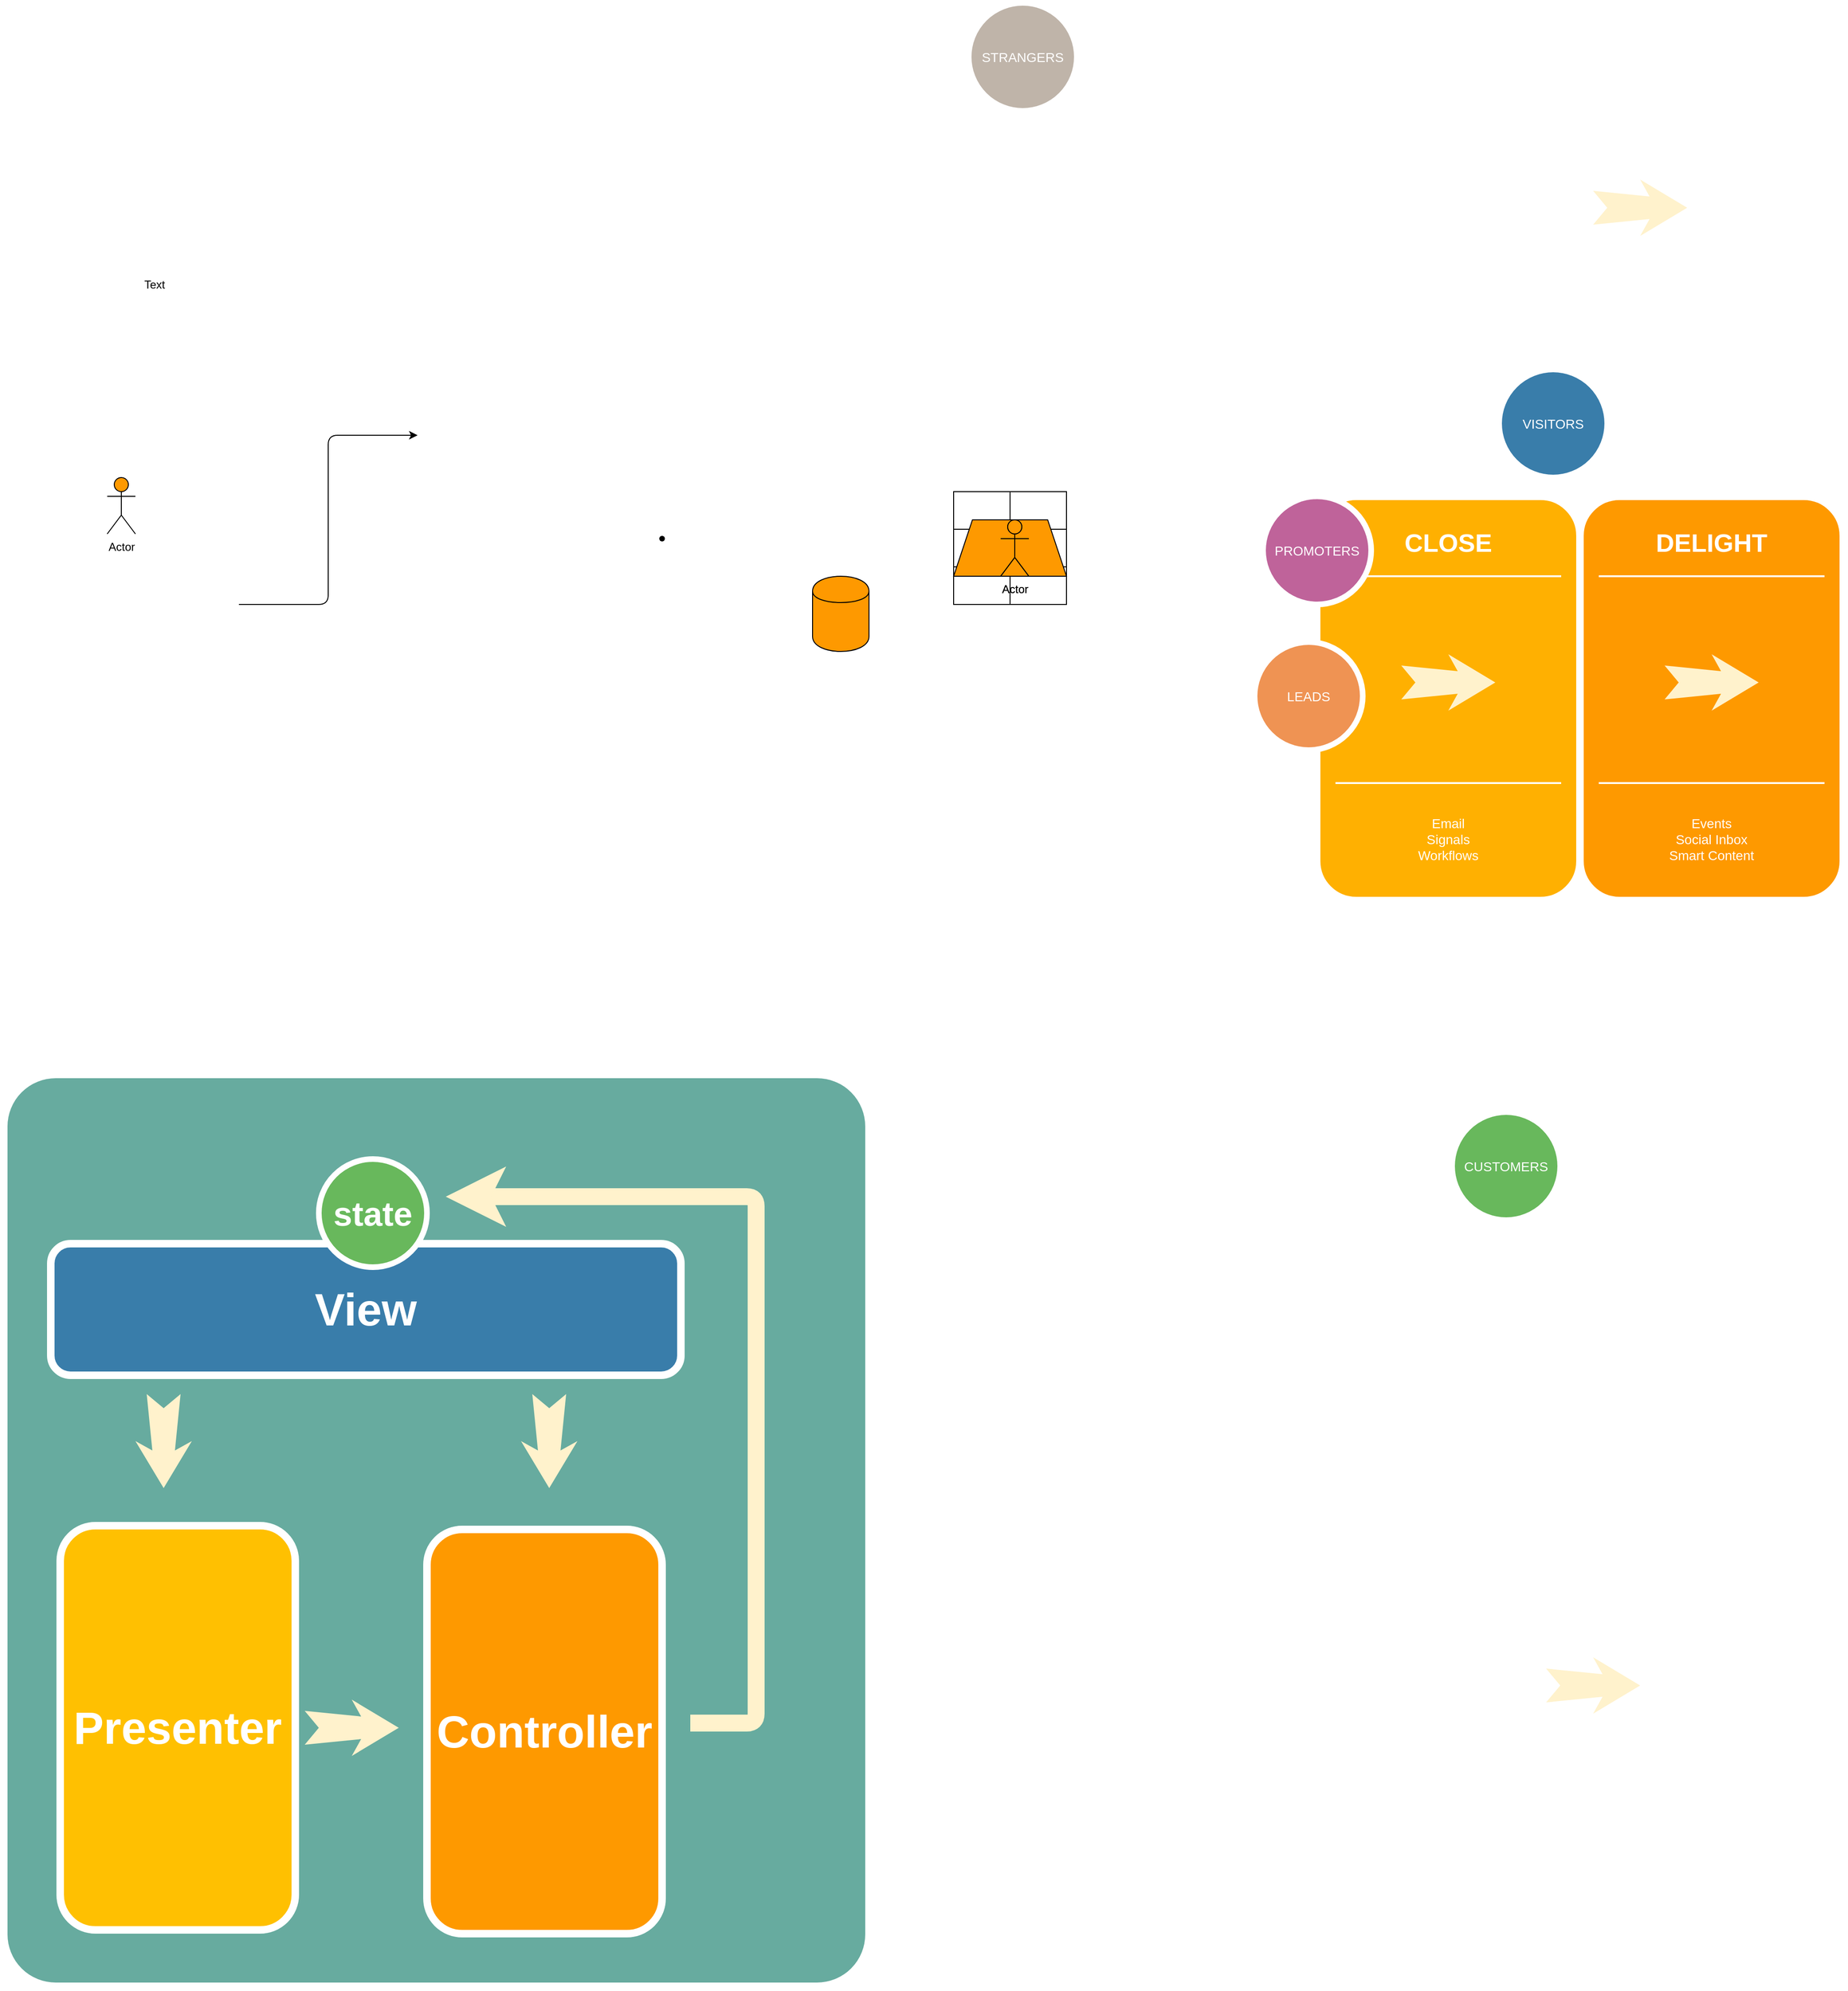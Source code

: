 <mxfile version="14.9.2" type="github">
  <diagram name="Page-1" id="12e1b939-464a-85fe-373e-61e167be1490">
    <mxGraphModel dx="2365" dy="1248" grid="1" gridSize="10" guides="1" tooltips="1" connect="1" arrows="1" fold="1" page="1" pageScale="1.5" pageWidth="1169" pageHeight="826" background="none" math="0" shadow="0">
      <root>
        <mxCell id="0" />
        <mxCell id="1" parent="0" />
        <mxCell id="60da8b9f42644d3a-2" value="" style="whiteSpace=wrap;html=1;rounded=1;shadow=0;strokeWidth=8;fontSize=20;align=center;strokeColor=#FFFFFF;arcSize=6;fillColor=#67AB9F;" parent="1" vertex="1">
          <mxGeometry x="40" y="1160" width="920" height="970" as="geometry" />
        </mxCell>
        <mxCell id="60da8b9f42644d3a-3" value="ATTRACT" style="text;html=1;strokeColor=none;fillColor=none;align=center;verticalAlign=middle;whiteSpace=wrap;rounded=0;shadow=0;fontSize=27;fontColor=#FFFFFF;fontStyle=1" parent="1" vertex="1">
          <mxGeometry x="1010" y="210" width="280" height="60" as="geometry" />
        </mxCell>
        <mxCell id="60da8b9f42644d3a-6" value="" style="line;strokeWidth=2;html=1;rounded=0;shadow=0;fontSize=27;align=center;fillColor=none;strokeColor=#FFFFFF;" parent="1" vertex="1">
          <mxGeometry x="940" y="555" width="240" height="10" as="geometry" />
        </mxCell>
        <mxCell id="60da8b9f42644d3a-8" value="STRANGERS" style="ellipse;whiteSpace=wrap;html=1;rounded=0;shadow=0;strokeWidth=6;fontSize=14;align=center;fillColor=#BFB4A9;strokeColor=#FFFFFF;fontColor=#FFFFFF;" parent="1" vertex="1">
          <mxGeometry x="1066" y="20" width="115" height="115" as="geometry" />
        </mxCell>
        <mxCell id="jrMAKAnjslVKjzNNqhJT-14" style="edgeStyle=orthogonalEdgeStyle;rounded=0;orthogonalLoop=1;jettySize=auto;html=1;exitX=0;exitY=0;exitDx=60;exitDy=18;exitPerimeter=0;" edge="1" parent="1" source="60da8b9f42644d3a-9">
          <mxGeometry relative="1" as="geometry">
            <mxPoint x="220" y="1580" as="targetPoint" />
          </mxGeometry>
        </mxCell>
        <mxCell id="60da8b9f42644d3a-9" value="" style="html=1;shadow=0;dashed=0;align=center;verticalAlign=middle;shape=mxgraph.arrows2.stylisedArrow;dy=0.6;dx=40;notch=15;feather=0.4;rounded=0;strokeWidth=1;fontSize=27;strokeColor=none;fillColor=#fff2cc;rotation=90;" parent="1" vertex="1">
          <mxGeometry x="160" y="1520" width="100" height="60" as="geometry" />
        </mxCell>
        <mxCell id="60da8b9f42644d3a-17" value="&lt;font style=&quot;font-size: 48px&quot; color=&quot;#ffffff&quot;&gt;&lt;b&gt;Presenter&lt;/b&gt;&lt;/font&gt;" style="whiteSpace=wrap;html=1;rounded=1;shadow=0;strokeWidth=8;fontSize=20;align=center;fillColor=#FFC001;strokeColor=#FFFFFF;" parent="1" vertex="1">
          <mxGeometry x="100" y="1640" width="250" height="430" as="geometry" />
        </mxCell>
        <mxCell id="60da8b9f42644d3a-18" value="CONVERT" style="text;html=1;strokeColor=none;fillColor=none;align=center;verticalAlign=middle;whiteSpace=wrap;rounded=0;shadow=0;fontSize=27;fontColor=#FFFFFF;fontStyle=1" parent="1" vertex="1">
          <mxGeometry x="1640" y="60" width="280" height="60" as="geometry" />
        </mxCell>
        <mxCell id="60da8b9f42644d3a-19" value="Forms&lt;div&gt;Calls-to-Action&lt;/div&gt;&lt;div&gt;Landing Pages&lt;/div&gt;" style="text;html=1;strokeColor=none;fillColor=none;align=center;verticalAlign=middle;whiteSpace=wrap;rounded=0;shadow=0;fontSize=14;fontColor=#FFFFFF;" parent="1" vertex="1">
          <mxGeometry x="1640" y="360" width="280" height="90" as="geometry" />
        </mxCell>
        <mxCell id="60da8b9f42644d3a-20" value="" style="line;strokeWidth=2;html=1;rounded=0;shadow=0;fontSize=27;align=center;fillColor=none;strokeColor=#FFFFFF;" parent="1" vertex="1">
          <mxGeometry x="1660" y="120" width="240" height="10" as="geometry" />
        </mxCell>
        <mxCell id="60da8b9f42644d3a-21" value="" style="line;strokeWidth=2;html=1;rounded=0;shadow=0;fontSize=27;align=center;fillColor=none;strokeColor=#FFFFFF;" parent="1" vertex="1">
          <mxGeometry x="1660" y="340" width="240" height="10" as="geometry" />
        </mxCell>
        <mxCell id="60da8b9f42644d3a-22" value="VISITORS" style="ellipse;whiteSpace=wrap;html=1;rounded=0;shadow=0;strokeWidth=6;fontSize=14;align=center;fillColor=#397DAA;strokeColor=#FFFFFF;fontColor=#FFFFFF;" parent="1" vertex="1">
          <mxGeometry x="1630" y="410" width="115" height="115" as="geometry" />
        </mxCell>
        <mxCell id="60da8b9f42644d3a-23" value="" style="html=1;shadow=0;dashed=0;align=center;verticalAlign=middle;shape=mxgraph.arrows2.stylisedArrow;dy=0.6;dx=40;notch=15;feather=0.4;rounded=0;strokeWidth=1;fontSize=27;strokeColor=none;fillColor=#fff2cc;" parent="1" vertex="1">
          <mxGeometry x="1730" y="208" width="100" height="60" as="geometry" />
        </mxCell>
        <mxCell id="60da8b9f42644d3a-24" value="" style="whiteSpace=wrap;html=1;rounded=1;shadow=0;strokeWidth=8;fontSize=20;align=center;fillColor=#FFB001;strokeColor=#FFFFFF;" parent="1" vertex="1">
          <mxGeometry x="1436" y="545" width="280" height="430" as="geometry" />
        </mxCell>
        <mxCell id="60da8b9f42644d3a-25" value="CLOSE" style="text;html=1;strokeColor=none;fillColor=none;align=center;verticalAlign=middle;whiteSpace=wrap;rounded=0;shadow=0;fontSize=27;fontColor=#FFFFFF;fontStyle=1" parent="1" vertex="1">
          <mxGeometry x="1436" y="565" width="280" height="60" as="geometry" />
        </mxCell>
        <mxCell id="60da8b9f42644d3a-26" value="Email&lt;div&gt;Signals&lt;/div&gt;&lt;div&gt;Workflows&lt;/div&gt;" style="text;html=1;strokeColor=none;fillColor=none;align=center;verticalAlign=middle;whiteSpace=wrap;rounded=0;shadow=0;fontSize=14;fontColor=#FFFFFF;" parent="1" vertex="1">
          <mxGeometry x="1436" y="865" width="280" height="90" as="geometry" />
        </mxCell>
        <mxCell id="60da8b9f42644d3a-27" value="" style="line;strokeWidth=2;html=1;rounded=0;shadow=0;fontSize=27;align=center;fillColor=none;strokeColor=#FFFFFF;" parent="1" vertex="1">
          <mxGeometry x="1456" y="625" width="240" height="10" as="geometry" />
        </mxCell>
        <mxCell id="60da8b9f42644d3a-28" value="" style="line;strokeWidth=2;html=1;rounded=0;shadow=0;fontSize=27;align=center;fillColor=none;strokeColor=#FFFFFF;" parent="1" vertex="1">
          <mxGeometry x="1456" y="845" width="240" height="10" as="geometry" />
        </mxCell>
        <mxCell id="60da8b9f42644d3a-29" value="LEADS" style="ellipse;whiteSpace=wrap;html=1;rounded=0;shadow=0;strokeWidth=6;fontSize=14;align=center;fillColor=#EF9353;strokeColor=#FFFFFF;fontColor=#FFFFFF;" parent="1" vertex="1">
          <mxGeometry x="1370" y="700" width="115" height="115" as="geometry" />
        </mxCell>
        <mxCell id="60da8b9f42644d3a-30" value="" style="html=1;shadow=0;dashed=0;align=center;verticalAlign=middle;shape=mxgraph.arrows2.stylisedArrow;dy=0.6;dx=40;notch=15;feather=0.4;rounded=0;strokeWidth=1;fontSize=27;strokeColor=none;fillColor=#fff2cc;" parent="1" vertex="1">
          <mxGeometry x="1526" y="713" width="100" height="60" as="geometry" />
        </mxCell>
        <mxCell id="60da8b9f42644d3a-31" value="" style="whiteSpace=wrap;html=1;rounded=1;shadow=0;strokeWidth=8;fontSize=20;align=center;fillColor=#FE9900;strokeColor=#FFFFFF;" parent="1" vertex="1">
          <mxGeometry x="1716" y="545" width="280" height="430" as="geometry" />
        </mxCell>
        <mxCell id="60da8b9f42644d3a-32" value="DELIGHT" style="text;html=1;strokeColor=none;fillColor=none;align=center;verticalAlign=middle;whiteSpace=wrap;rounded=0;shadow=0;fontSize=27;fontColor=#FFFFFF;fontStyle=1" parent="1" vertex="1">
          <mxGeometry x="1716" y="565" width="280" height="60" as="geometry" />
        </mxCell>
        <mxCell id="60da8b9f42644d3a-33" value="Events&lt;div&gt;Social Inbox&lt;/div&gt;&lt;div&gt;Smart Content&lt;/div&gt;" style="text;html=1;strokeColor=none;fillColor=none;align=center;verticalAlign=middle;whiteSpace=wrap;rounded=0;shadow=0;fontSize=14;fontColor=#FFFFFF;" parent="1" vertex="1">
          <mxGeometry x="1716" y="865" width="280" height="90" as="geometry" />
        </mxCell>
        <mxCell id="60da8b9f42644d3a-34" value="" style="line;strokeWidth=2;html=1;rounded=0;shadow=0;fontSize=27;align=center;fillColor=none;strokeColor=#FFFFFF;" parent="1" vertex="1">
          <mxGeometry x="1736" y="625" width="240" height="10" as="geometry" />
        </mxCell>
        <mxCell id="60da8b9f42644d3a-35" value="" style="line;strokeWidth=2;html=1;rounded=0;shadow=0;fontSize=27;align=center;fillColor=none;strokeColor=#FFFFFF;" parent="1" vertex="1">
          <mxGeometry x="1736" y="845" width="240" height="10" as="geometry" />
        </mxCell>
        <mxCell id="60da8b9f42644d3a-36" value="CUSTOMERS" style="ellipse;whiteSpace=wrap;html=1;rounded=0;shadow=0;strokeWidth=6;fontSize=14;align=center;fillColor=#68B85C;strokeColor=#FFFFFF;fontColor=#FFFFFF;" parent="1" vertex="1">
          <mxGeometry x="1580" y="1200" width="115" height="115" as="geometry" />
        </mxCell>
        <mxCell id="60da8b9f42644d3a-37" value="" style="html=1;shadow=0;dashed=0;align=center;verticalAlign=middle;shape=mxgraph.arrows2.stylisedArrow;dy=0.6;dx=40;notch=15;feather=0.4;rounded=0;strokeWidth=1;fontSize=27;strokeColor=none;fillColor=#fff2cc;" parent="1" vertex="1">
          <mxGeometry x="1806" y="713" width="100" height="60" as="geometry" />
        </mxCell>
        <mxCell id="60da8b9f42644d3a-38" value="PROMOTERS" style="ellipse;whiteSpace=wrap;html=1;rounded=0;shadow=0;strokeWidth=6;fontSize=14;align=center;fillColor=#BF639A;strokeColor=#FFFFFF;fontColor=#FFFFFF;" parent="1" vertex="1">
          <mxGeometry x="1379" y="545" width="115" height="115" as="geometry" />
        </mxCell>
        <mxCell id="jrMAKAnjslVKjzNNqhJT-2" value="&lt;font style=&quot;font-size: 48px&quot; color=&quot;#ffffff&quot;&gt;&lt;b&gt;View&lt;/b&gt;&lt;/font&gt;" style="whiteSpace=wrap;html=1;rounded=1;shadow=0;strokeWidth=8;fontSize=20;align=center;strokeColor=#FFFFFF;fillColor=#397DAA;" vertex="1" parent="1">
          <mxGeometry x="90" y="1340" width="670" height="140" as="geometry" />
        </mxCell>
        <mxCell id="jrMAKAnjslVKjzNNqhJT-9" value="&lt;font color=&quot;#ffffff&quot;&gt;&lt;span style=&quot;font-size: 48px&quot;&gt;&lt;b&gt;Controller&lt;/b&gt;&lt;/span&gt;&lt;/font&gt;" style="whiteSpace=wrap;html=1;rounded=1;shadow=0;strokeWidth=8;fontSize=20;align=center;strokeColor=#FFFFFF;fillColor=#FE9900;" vertex="1" parent="1">
          <mxGeometry x="490" y="1644" width="250" height="430" as="geometry" />
        </mxCell>
        <mxCell id="jrMAKAnjslVKjzNNqhJT-10" value="" style="html=1;shadow=0;dashed=0;align=center;verticalAlign=middle;shape=mxgraph.arrows2.stylisedArrow;dy=0.6;dx=40;notch=15;feather=0.4;rounded=0;strokeWidth=1;fontSize=27;strokeColor=none;fillColor=#fff2cc;rotation=90;" vertex="1" parent="1">
          <mxGeometry x="570" y="1520" width="100" height="60" as="geometry" />
        </mxCell>
        <mxCell id="jrMAKAnjslVKjzNNqhJT-11" value="" style="html=1;shadow=0;dashed=0;align=center;verticalAlign=middle;shape=mxgraph.arrows2.stylisedArrow;dy=0.6;dx=40;notch=15;feather=0.4;rounded=0;strokeWidth=1;fontSize=27;strokeColor=none;fillColor=#fff2cc;" vertex="1" parent="1">
          <mxGeometry x="360" y="1825" width="100" height="60" as="geometry" />
        </mxCell>
        <mxCell id="jrMAKAnjslVKjzNNqhJT-12" value="&lt;font style=&quot;font-size: 36px&quot;&gt;&lt;b&gt;state&lt;/b&gt;&lt;/font&gt;" style="ellipse;whiteSpace=wrap;html=1;rounded=0;shadow=0;strokeWidth=6;fontSize=14;align=center;fillColor=#68B85C;strokeColor=#FFFFFF;fontColor=#FFFFFF;" vertex="1" parent="1">
          <mxGeometry x="375" y="1250" width="115" height="115" as="geometry" />
        </mxCell>
        <mxCell id="jrMAKAnjslVKjzNNqhJT-21" value="" style="html=1;shadow=0;dashed=0;align=center;verticalAlign=middle;shape=mxgraph.arrows2.stylisedArrow;dy=0.6;dx=40;notch=15;feather=0.4;rounded=0;strokeWidth=1;fontSize=27;strokeColor=none;fillColor=#fff2cc;rotation=0;" vertex="1" parent="1">
          <mxGeometry x="1680" y="1780" width="100" height="60" as="geometry" />
        </mxCell>
        <mxCell id="jrMAKAnjslVKjzNNqhJT-29" value="" style="shape=cylinder;whiteSpace=wrap;html=1;boundedLbl=1;backgroundOutline=1;fillColor=#FE9900;" vertex="1" parent="1">
          <mxGeometry x="900" y="630" width="60" height="80" as="geometry" />
        </mxCell>
        <mxCell id="jrMAKAnjslVKjzNNqhJT-30" value="" style="shape=waypoint;sketch=0;size=6;pointerEvents=1;points=[];fillColor=none;resizable=0;rotatable=0;perimeter=centerPerimeter;snapToPoint=1;" vertex="1" parent="1">
          <mxGeometry x="720" y="570" width="40" height="40" as="geometry" />
        </mxCell>
        <mxCell id="jrMAKAnjslVKjzNNqhJT-31" value="" style="shape=table;startSize=0;container=1;collapsible=0;childLayout=tableLayout;" vertex="1" parent="1">
          <mxGeometry x="1050" y="540" width="120" height="120" as="geometry" />
        </mxCell>
        <mxCell id="jrMAKAnjslVKjzNNqhJT-32" value="" style="shape=partialRectangle;collapsible=0;dropTarget=0;pointerEvents=0;fillColor=none;top=0;left=0;bottom=0;right=0;points=[[0,0.5],[1,0.5]];portConstraint=eastwest;" vertex="1" parent="jrMAKAnjslVKjzNNqhJT-31">
          <mxGeometry width="120" height="40" as="geometry" />
        </mxCell>
        <mxCell id="jrMAKAnjslVKjzNNqhJT-33" value="" style="shape=partialRectangle;html=1;whiteSpace=wrap;connectable=0;overflow=hidden;fillColor=none;top=0;left=0;bottom=0;right=0;" vertex="1" parent="jrMAKAnjslVKjzNNqhJT-32">
          <mxGeometry width="60" height="40" as="geometry" />
        </mxCell>
        <mxCell id="jrMAKAnjslVKjzNNqhJT-34" value="" style="shape=partialRectangle;html=1;whiteSpace=wrap;connectable=0;overflow=hidden;fillColor=none;top=0;left=0;bottom=0;right=0;" vertex="1" parent="jrMAKAnjslVKjzNNqhJT-32">
          <mxGeometry x="60" width="60" height="40" as="geometry" />
        </mxCell>
        <mxCell id="jrMAKAnjslVKjzNNqhJT-35" value="" style="shape=partialRectangle;collapsible=0;dropTarget=0;pointerEvents=0;fillColor=none;top=0;left=0;bottom=0;right=0;points=[[0,0.5],[1,0.5]];portConstraint=eastwest;" vertex="1" parent="jrMAKAnjslVKjzNNqhJT-31">
          <mxGeometry y="40" width="120" height="40" as="geometry" />
        </mxCell>
        <mxCell id="jrMAKAnjslVKjzNNqhJT-36" value="" style="shape=partialRectangle;html=1;whiteSpace=wrap;connectable=0;overflow=hidden;fillColor=none;top=0;left=0;bottom=0;right=0;" vertex="1" parent="jrMAKAnjslVKjzNNqhJT-35">
          <mxGeometry width="60" height="40" as="geometry" />
        </mxCell>
        <mxCell id="jrMAKAnjslVKjzNNqhJT-37" value="" style="shape=partialRectangle;html=1;whiteSpace=wrap;connectable=0;overflow=hidden;fillColor=none;top=0;left=0;bottom=0;right=0;" vertex="1" parent="jrMAKAnjslVKjzNNqhJT-35">
          <mxGeometry x="60" width="60" height="40" as="geometry" />
        </mxCell>
        <mxCell id="jrMAKAnjslVKjzNNqhJT-38" value="" style="shape=partialRectangle;collapsible=0;dropTarget=0;pointerEvents=0;fillColor=none;top=0;left=0;bottom=0;right=0;points=[[0,0.5],[1,0.5]];portConstraint=eastwest;" vertex="1" parent="jrMAKAnjslVKjzNNqhJT-31">
          <mxGeometry y="80" width="120" height="40" as="geometry" />
        </mxCell>
        <mxCell id="jrMAKAnjslVKjzNNqhJT-39" value="" style="shape=partialRectangle;html=1;whiteSpace=wrap;connectable=0;overflow=hidden;fillColor=none;top=0;left=0;bottom=0;right=0;" vertex="1" parent="jrMAKAnjslVKjzNNqhJT-38">
          <mxGeometry width="60" height="40" as="geometry" />
        </mxCell>
        <mxCell id="jrMAKAnjslVKjzNNqhJT-40" value="" style="shape=partialRectangle;html=1;whiteSpace=wrap;connectable=0;overflow=hidden;fillColor=none;top=0;left=0;bottom=0;right=0;" vertex="1" parent="jrMAKAnjslVKjzNNqhJT-38">
          <mxGeometry x="60" width="60" height="40" as="geometry" />
        </mxCell>
        <mxCell id="jrMAKAnjslVKjzNNqhJT-41" value="" style="shape=trapezoid;perimeter=trapezoidPerimeter;whiteSpace=wrap;html=1;fixedSize=1;fillColor=#FE9900;" vertex="1" parent="1">
          <mxGeometry x="1050" y="570" width="120" height="60" as="geometry" />
        </mxCell>
        <mxCell id="jrMAKAnjslVKjzNNqhJT-42" value="Actor" style="shape=umlActor;verticalLabelPosition=bottom;verticalAlign=top;html=1;outlineConnect=0;fillColor=#FE9900;" vertex="1" parent="1">
          <mxGeometry x="1100" y="570" width="30" height="60" as="geometry" />
        </mxCell>
        <mxCell id="jrMAKAnjslVKjzNNqhJT-43" value="Text" style="text;html=1;align=center;verticalAlign=middle;resizable=0;points=[];autosize=1;strokeColor=none;" vertex="1" parent="1">
          <mxGeometry x="180" y="310" width="40" height="20" as="geometry" />
        </mxCell>
        <mxCell id="jrMAKAnjslVKjzNNqhJT-44" value="Actor" style="shape=umlActor;verticalLabelPosition=bottom;verticalAlign=top;html=1;outlineConnect=0;fillColor=#FE9900;" vertex="1" parent="1">
          <mxGeometry x="1100" y="570" width="30" height="60" as="geometry" />
        </mxCell>
        <mxCell id="jrMAKAnjslVKjzNNqhJT-45" value="Actor" style="shape=umlActor;verticalLabelPosition=bottom;verticalAlign=top;html=1;outlineConnect=0;fillColor=#FE9900;" vertex="1" parent="1">
          <mxGeometry x="150" y="525" width="30" height="60" as="geometry" />
        </mxCell>
        <mxCell id="jrMAKAnjslVKjzNNqhJT-46" value="" style="edgeStyle=elbowEdgeStyle;elbow=horizontal;endArrow=classic;html=1;" edge="1" parent="1">
          <mxGeometry width="50" height="50" relative="1" as="geometry">
            <mxPoint x="290" y="660" as="sourcePoint" />
            <mxPoint x="480" y="480" as="targetPoint" />
          </mxGeometry>
        </mxCell>
        <mxCell id="jrMAKAnjslVKjzNNqhJT-56" value="" style="edgeStyle=elbowEdgeStyle;elbow=horizontal;endArrow=classic;html=1;strokeWidth=18;strokeColor=#FFF2CC;" edge="1" parent="1">
          <mxGeometry width="50" height="50" relative="1" as="geometry">
            <mxPoint x="770" y="1850" as="sourcePoint" />
            <mxPoint x="510" y="1290" as="targetPoint" />
            <Array as="points">
              <mxPoint x="840" y="1580" />
              <mxPoint x="605" y="1910" />
            </Array>
          </mxGeometry>
        </mxCell>
      </root>
    </mxGraphModel>
  </diagram>
</mxfile>
